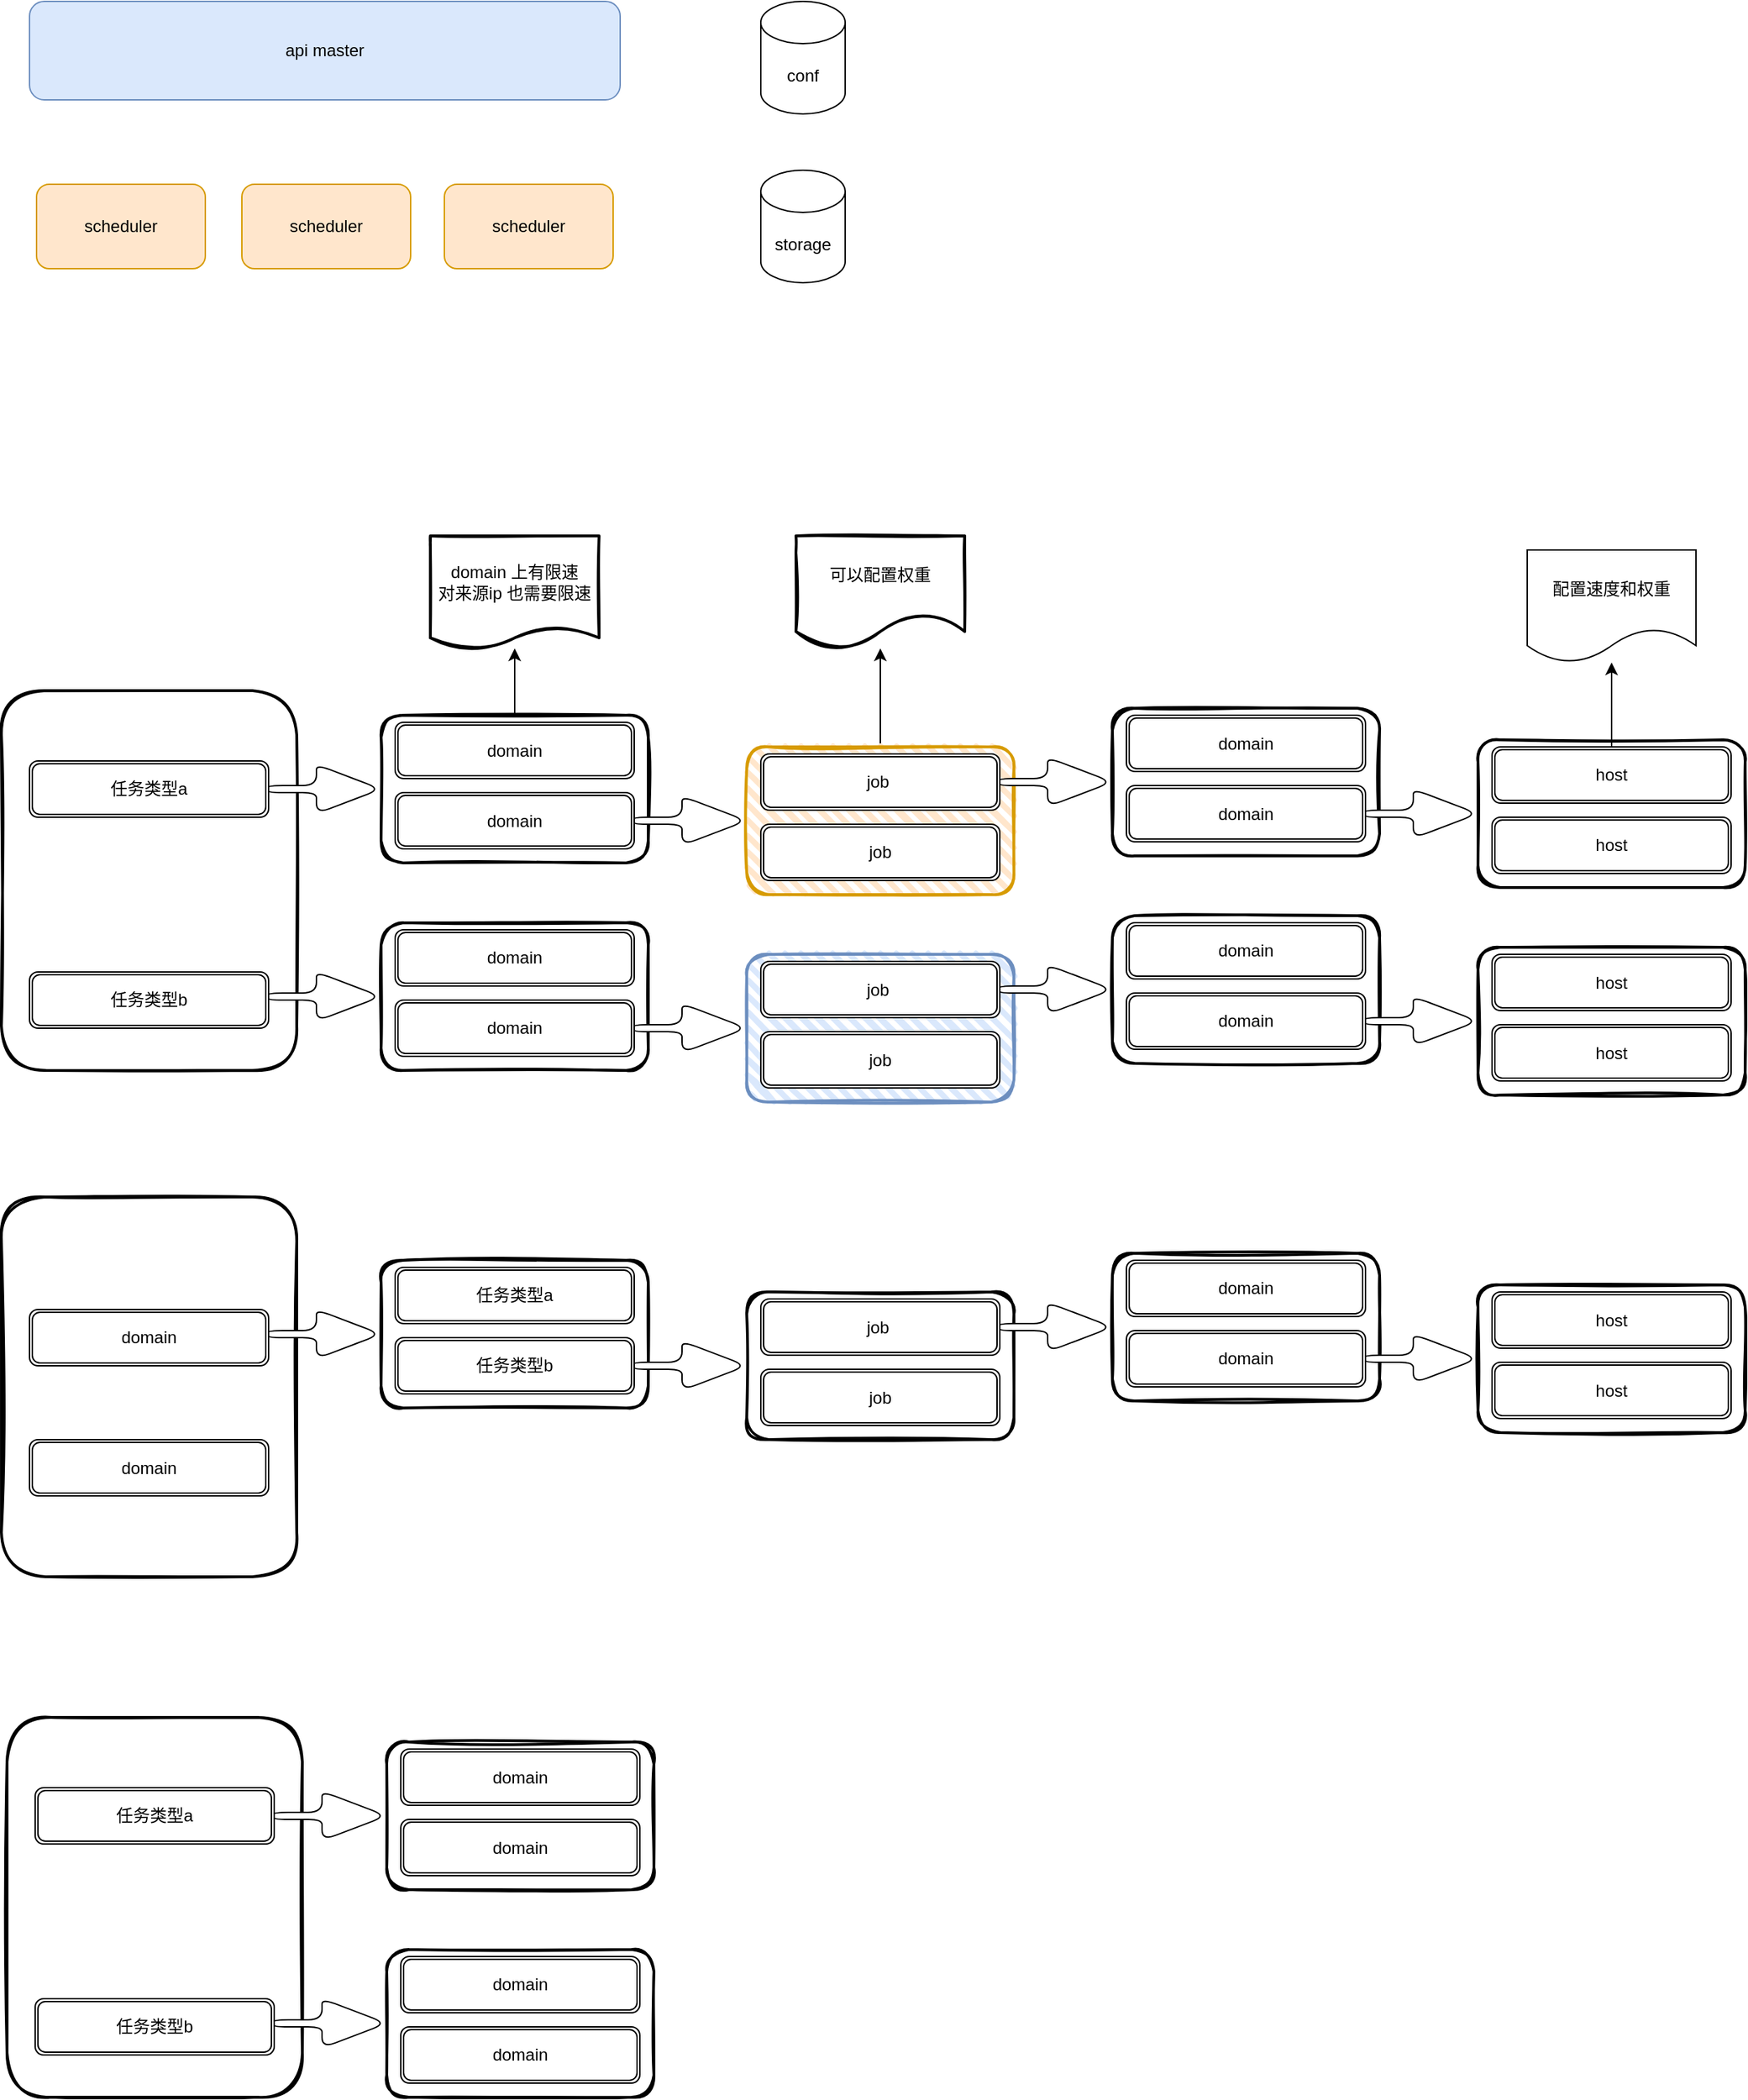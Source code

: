 <mxfile version="22.1.21" type="github">
  <diagram name="第 1 页" id="7OCZ1RDxA4IU_BFXRlvN">
    <mxGraphModel dx="1194" dy="825" grid="1" gridSize="10" guides="1" tooltips="1" connect="1" arrows="1" fold="1" page="1" pageScale="1" pageWidth="827" pageHeight="1169" math="0" shadow="0">
      <root>
        <mxCell id="0" />
        <mxCell id="1" parent="0" />
        <mxCell id="VfApcQun3oGLliwtw2v2-77" value="" style="rounded=1;whiteSpace=wrap;html=1;strokeWidth=2;fillWeight=4;hachureGap=8;hachureAngle=45;fillColor=none;sketch=1;" vertex="1" parent="1">
          <mxGeometry x="200" y="1070" width="210" height="270" as="geometry" />
        </mxCell>
        <mxCell id="u7mWstNdVEfBvIGVcYJ4-1" value="api master" style="rounded=1;whiteSpace=wrap;html=1;fillColor=#dae8fc;strokeColor=#6c8ebf;" parent="1" vertex="1">
          <mxGeometry x="220" y="220" width="420" height="70" as="geometry" />
        </mxCell>
        <mxCell id="u7mWstNdVEfBvIGVcYJ4-3" value="scheduler" style="rounded=1;whiteSpace=wrap;html=1;fillColor=#ffe6cc;strokeColor=#d79b00;" parent="1" vertex="1">
          <mxGeometry x="225" y="350" width="120" height="60" as="geometry" />
        </mxCell>
        <mxCell id="u7mWstNdVEfBvIGVcYJ4-4" value="scheduler" style="rounded=1;whiteSpace=wrap;html=1;fillColor=#ffe6cc;strokeColor=#d79b00;" parent="1" vertex="1">
          <mxGeometry x="371" y="350" width="120" height="60" as="geometry" />
        </mxCell>
        <mxCell id="u7mWstNdVEfBvIGVcYJ4-5" value="scheduler" style="rounded=1;whiteSpace=wrap;html=1;fillColor=#ffe6cc;strokeColor=#d79b00;" parent="1" vertex="1">
          <mxGeometry x="515" y="350" width="120" height="60" as="geometry" />
        </mxCell>
        <mxCell id="u7mWstNdVEfBvIGVcYJ4-6" value="conf" style="shape=cylinder3;whiteSpace=wrap;html=1;boundedLbl=1;backgroundOutline=1;size=15;" parent="1" vertex="1">
          <mxGeometry x="740" y="220" width="60" height="80" as="geometry" />
        </mxCell>
        <mxCell id="u7mWstNdVEfBvIGVcYJ4-7" value="storage" style="shape=cylinder3;whiteSpace=wrap;html=1;boundedLbl=1;backgroundOutline=1;size=15;" parent="1" vertex="1">
          <mxGeometry x="740" y="340" width="60" height="80" as="geometry" />
        </mxCell>
        <mxCell id="VfApcQun3oGLliwtw2v2-2" value="" style="rounded=1;whiteSpace=wrap;html=1;strokeWidth=2;fillWeight=4;hachureGap=8;hachureAngle=45;fillColor=none;sketch=1;" vertex="1" parent="1">
          <mxGeometry x="200" y="710" width="210" height="270" as="geometry" />
        </mxCell>
        <mxCell id="VfApcQun3oGLliwtw2v2-4" value="任务类型a" style="shape=ext;double=1;rounded=1;whiteSpace=wrap;html=1;" vertex="1" parent="1">
          <mxGeometry x="220" y="760" width="170" height="40" as="geometry" />
        </mxCell>
        <mxCell id="VfApcQun3oGLliwtw2v2-5" value="任务类型b" style="shape=ext;double=1;rounded=1;whiteSpace=wrap;html=1;" vertex="1" parent="1">
          <mxGeometry x="220" y="910" width="170" height="40" as="geometry" />
        </mxCell>
        <mxCell id="VfApcQun3oGLliwtw2v2-7" value="" style="shape=singleArrow;whiteSpace=wrap;html=1;arrowWidth=0.143;arrowSize=0.575;rounded=1;" vertex="1" parent="1">
          <mxGeometry x="390" y="762.5" width="80" height="35" as="geometry" />
        </mxCell>
        <mxCell id="VfApcQun3oGLliwtw2v2-25" value="" style="edgeStyle=orthogonalEdgeStyle;rounded=0;orthogonalLoop=1;jettySize=auto;html=1;" edge="1" parent="1" source="VfApcQun3oGLliwtw2v2-9" target="VfApcQun3oGLliwtw2v2-24">
          <mxGeometry relative="1" as="geometry" />
        </mxCell>
        <mxCell id="VfApcQun3oGLliwtw2v2-9" value="" style="rounded=1;whiteSpace=wrap;html=1;strokeWidth=2;fillWeight=4;hachureGap=8;hachureAngle=45;fillColor=none;sketch=1;" vertex="1" parent="1">
          <mxGeometry x="470" y="727.5" width="190" height="105" as="geometry" />
        </mxCell>
        <mxCell id="VfApcQun3oGLliwtw2v2-10" value="domain" style="shape=ext;double=1;rounded=1;whiteSpace=wrap;html=1;" vertex="1" parent="1">
          <mxGeometry x="480" y="732.5" width="170" height="40" as="geometry" />
        </mxCell>
        <mxCell id="VfApcQun3oGLliwtw2v2-11" value="domain" style="shape=ext;double=1;rounded=1;whiteSpace=wrap;html=1;" vertex="1" parent="1">
          <mxGeometry x="480" y="782.5" width="170" height="40" as="geometry" />
        </mxCell>
        <mxCell id="VfApcQun3oGLliwtw2v2-12" value="" style="shape=singleArrow;whiteSpace=wrap;html=1;arrowWidth=0.143;arrowSize=0.575;rounded=1;" vertex="1" parent="1">
          <mxGeometry x="650" y="785" width="80" height="35" as="geometry" />
        </mxCell>
        <mxCell id="VfApcQun3oGLliwtw2v2-27" value="" style="edgeStyle=orthogonalEdgeStyle;rounded=0;orthogonalLoop=1;jettySize=auto;html=1;" edge="1" parent="1" source="VfApcQun3oGLliwtw2v2-13" target="VfApcQun3oGLliwtw2v2-26">
          <mxGeometry relative="1" as="geometry" />
        </mxCell>
        <mxCell id="VfApcQun3oGLliwtw2v2-13" value="" style="rounded=1;whiteSpace=wrap;html=1;strokeWidth=2;fillWeight=4;hachureGap=8;hachureAngle=45;fillColor=#ffe6cc;sketch=1;strokeColor=#d79b00;" vertex="1" parent="1">
          <mxGeometry x="730" y="750" width="190" height="105" as="geometry" />
        </mxCell>
        <mxCell id="VfApcQun3oGLliwtw2v2-14" value="job&amp;nbsp;" style="shape=ext;double=1;rounded=1;whiteSpace=wrap;html=1;" vertex="1" parent="1">
          <mxGeometry x="740" y="755" width="170" height="40" as="geometry" />
        </mxCell>
        <mxCell id="VfApcQun3oGLliwtw2v2-15" value="job" style="shape=ext;double=1;rounded=1;whiteSpace=wrap;html=1;" vertex="1" parent="1">
          <mxGeometry x="740" y="805" width="170" height="40" as="geometry" />
        </mxCell>
        <mxCell id="VfApcQun3oGLliwtw2v2-16" value="" style="shape=singleArrow;whiteSpace=wrap;html=1;arrowWidth=0.143;arrowSize=0.575;rounded=1;" vertex="1" parent="1">
          <mxGeometry x="910" y="757.5" width="80" height="35" as="geometry" />
        </mxCell>
        <mxCell id="VfApcQun3oGLliwtw2v2-17" value="" style="rounded=1;whiteSpace=wrap;html=1;strokeWidth=2;fillWeight=4;hachureGap=8;hachureAngle=45;fillColor=none;sketch=1;" vertex="1" parent="1">
          <mxGeometry x="990" y="722.5" width="190" height="105" as="geometry" />
        </mxCell>
        <mxCell id="VfApcQun3oGLliwtw2v2-18" value="domain" style="shape=ext;double=1;rounded=1;whiteSpace=wrap;html=1;" vertex="1" parent="1">
          <mxGeometry x="1000" y="727.5" width="170" height="40" as="geometry" />
        </mxCell>
        <mxCell id="VfApcQun3oGLliwtw2v2-19" value="domain" style="shape=ext;double=1;rounded=1;whiteSpace=wrap;html=1;" vertex="1" parent="1">
          <mxGeometry x="1000" y="777.5" width="170" height="40" as="geometry" />
        </mxCell>
        <mxCell id="VfApcQun3oGLliwtw2v2-20" value="" style="shape=singleArrow;whiteSpace=wrap;html=1;arrowWidth=0.143;arrowSize=0.575;rounded=1;" vertex="1" parent="1">
          <mxGeometry x="1170" y="780" width="80" height="35" as="geometry" />
        </mxCell>
        <mxCell id="VfApcQun3oGLliwtw2v2-21" value="" style="rounded=1;whiteSpace=wrap;html=1;strokeWidth=2;fillWeight=4;hachureGap=8;hachureAngle=45;fillColor=none;sketch=1;" vertex="1" parent="1">
          <mxGeometry x="1250" y="745" width="190" height="105" as="geometry" />
        </mxCell>
        <mxCell id="VfApcQun3oGLliwtw2v2-29" value="" style="edgeStyle=orthogonalEdgeStyle;rounded=0;orthogonalLoop=1;jettySize=auto;html=1;" edge="1" parent="1" source="VfApcQun3oGLliwtw2v2-22" target="VfApcQun3oGLliwtw2v2-28">
          <mxGeometry relative="1" as="geometry" />
        </mxCell>
        <mxCell id="VfApcQun3oGLliwtw2v2-22" value="host" style="shape=ext;double=1;rounded=1;whiteSpace=wrap;html=1;" vertex="1" parent="1">
          <mxGeometry x="1260" y="750" width="170" height="40" as="geometry" />
        </mxCell>
        <mxCell id="VfApcQun3oGLliwtw2v2-23" value="host" style="shape=ext;double=1;rounded=1;whiteSpace=wrap;html=1;" vertex="1" parent="1">
          <mxGeometry x="1260" y="800" width="170" height="40" as="geometry" />
        </mxCell>
        <mxCell id="VfApcQun3oGLliwtw2v2-24" value="domain 上有限速&lt;br&gt;对来源ip 也需要限速" style="shape=document;whiteSpace=wrap;html=1;boundedLbl=1;fillColor=none;rounded=1;strokeWidth=2;fillWeight=4;hachureGap=8;hachureAngle=45;sketch=1;size=0.188;" vertex="1" parent="1">
          <mxGeometry x="505" y="600" width="120" height="80" as="geometry" />
        </mxCell>
        <mxCell id="VfApcQun3oGLliwtw2v2-26" value="可以配置权重" style="shape=document;whiteSpace=wrap;html=1;boundedLbl=1;fillColor=none;rounded=1;strokeWidth=2;fillWeight=4;hachureGap=8;hachureAngle=45;sketch=1;" vertex="1" parent="1">
          <mxGeometry x="765" y="600" width="120" height="80" as="geometry" />
        </mxCell>
        <mxCell id="VfApcQun3oGLliwtw2v2-28" value="配置速度和权重" style="shape=document;whiteSpace=wrap;html=1;boundedLbl=1;rounded=1;" vertex="1" parent="1">
          <mxGeometry x="1285" y="610" width="120" height="80" as="geometry" />
        </mxCell>
        <mxCell id="VfApcQun3oGLliwtw2v2-30" value="" style="shape=singleArrow;whiteSpace=wrap;html=1;arrowWidth=0.143;arrowSize=0.575;rounded=1;" vertex="1" parent="1">
          <mxGeometry x="390" y="910" width="80" height="35" as="geometry" />
        </mxCell>
        <mxCell id="VfApcQun3oGLliwtw2v2-31" value="" style="rounded=1;whiteSpace=wrap;html=1;strokeWidth=2;fillWeight=4;hachureGap=8;hachureAngle=45;fillColor=none;sketch=1;" vertex="1" parent="1">
          <mxGeometry x="470" y="875" width="190" height="105" as="geometry" />
        </mxCell>
        <mxCell id="VfApcQun3oGLliwtw2v2-32" value="domain" style="shape=ext;double=1;rounded=1;whiteSpace=wrap;html=1;" vertex="1" parent="1">
          <mxGeometry x="480" y="880" width="170" height="40" as="geometry" />
        </mxCell>
        <mxCell id="VfApcQun3oGLliwtw2v2-33" value="domain" style="shape=ext;double=1;rounded=1;whiteSpace=wrap;html=1;" vertex="1" parent="1">
          <mxGeometry x="480" y="930" width="170" height="40" as="geometry" />
        </mxCell>
        <mxCell id="VfApcQun3oGLliwtw2v2-34" value="" style="shape=singleArrow;whiteSpace=wrap;html=1;arrowWidth=0.143;arrowSize=0.575;rounded=1;" vertex="1" parent="1">
          <mxGeometry x="650" y="932.5" width="80" height="35" as="geometry" />
        </mxCell>
        <mxCell id="VfApcQun3oGLliwtw2v2-35" value="" style="rounded=1;whiteSpace=wrap;html=1;strokeWidth=2;fillWeight=4;hachureGap=8;hachureAngle=45;fillColor=#dae8fc;sketch=1;strokeColor=#6c8ebf;" vertex="1" parent="1">
          <mxGeometry x="730" y="897.5" width="190" height="105" as="geometry" />
        </mxCell>
        <mxCell id="VfApcQun3oGLliwtw2v2-36" value="job&amp;nbsp;" style="shape=ext;double=1;rounded=1;whiteSpace=wrap;html=1;" vertex="1" parent="1">
          <mxGeometry x="740" y="902.5" width="170" height="40" as="geometry" />
        </mxCell>
        <mxCell id="VfApcQun3oGLliwtw2v2-37" value="job" style="shape=ext;double=1;rounded=1;whiteSpace=wrap;html=1;" vertex="1" parent="1">
          <mxGeometry x="740" y="952.5" width="170" height="40" as="geometry" />
        </mxCell>
        <mxCell id="VfApcQun3oGLliwtw2v2-38" value="" style="shape=singleArrow;whiteSpace=wrap;html=1;arrowWidth=0.143;arrowSize=0.575;rounded=1;" vertex="1" parent="1">
          <mxGeometry x="910" y="905" width="80" height="35" as="geometry" />
        </mxCell>
        <mxCell id="VfApcQun3oGLliwtw2v2-39" value="" style="rounded=1;whiteSpace=wrap;html=1;strokeWidth=2;fillWeight=4;hachureGap=8;hachureAngle=45;fillColor=none;sketch=1;" vertex="1" parent="1">
          <mxGeometry x="990" y="870" width="190" height="105" as="geometry" />
        </mxCell>
        <mxCell id="VfApcQun3oGLliwtw2v2-40" value="domain" style="shape=ext;double=1;rounded=1;whiteSpace=wrap;html=1;" vertex="1" parent="1">
          <mxGeometry x="1000" y="875" width="170" height="40" as="geometry" />
        </mxCell>
        <mxCell id="VfApcQun3oGLliwtw2v2-41" value="domain" style="shape=ext;double=1;rounded=1;whiteSpace=wrap;html=1;" vertex="1" parent="1">
          <mxGeometry x="1000" y="925" width="170" height="40" as="geometry" />
        </mxCell>
        <mxCell id="VfApcQun3oGLliwtw2v2-42" value="" style="shape=singleArrow;whiteSpace=wrap;html=1;arrowWidth=0.143;arrowSize=0.575;rounded=1;" vertex="1" parent="1">
          <mxGeometry x="1170" y="927.5" width="80" height="35" as="geometry" />
        </mxCell>
        <mxCell id="VfApcQun3oGLliwtw2v2-43" value="" style="rounded=1;whiteSpace=wrap;html=1;strokeWidth=2;fillWeight=4;hachureGap=8;hachureAngle=45;fillColor=none;sketch=1;" vertex="1" parent="1">
          <mxGeometry x="1250" y="892.5" width="190" height="105" as="geometry" />
        </mxCell>
        <mxCell id="VfApcQun3oGLliwtw2v2-44" value="host" style="shape=ext;double=1;rounded=1;whiteSpace=wrap;html=1;" vertex="1" parent="1">
          <mxGeometry x="1260" y="897.5" width="170" height="40" as="geometry" />
        </mxCell>
        <mxCell id="VfApcQun3oGLliwtw2v2-45" value="host" style="shape=ext;double=1;rounded=1;whiteSpace=wrap;html=1;" vertex="1" parent="1">
          <mxGeometry x="1260" y="947.5" width="170" height="40" as="geometry" />
        </mxCell>
        <mxCell id="VfApcQun3oGLliwtw2v2-60" value="domain" style="shape=ext;double=1;rounded=1;whiteSpace=wrap;html=1;" vertex="1" parent="1">
          <mxGeometry x="220" y="1150" width="170" height="40" as="geometry" />
        </mxCell>
        <mxCell id="VfApcQun3oGLliwtw2v2-61" value="" style="shape=singleArrow;whiteSpace=wrap;html=1;arrowWidth=0.143;arrowSize=0.575;rounded=1;" vertex="1" parent="1">
          <mxGeometry x="390" y="1150" width="80" height="35" as="geometry" />
        </mxCell>
        <mxCell id="VfApcQun3oGLliwtw2v2-62" value="" style="rounded=1;whiteSpace=wrap;html=1;strokeWidth=2;fillWeight=4;hachureGap=8;hachureAngle=45;fillColor=none;sketch=1;" vertex="1" parent="1">
          <mxGeometry x="470" y="1115" width="190" height="105" as="geometry" />
        </mxCell>
        <mxCell id="VfApcQun3oGLliwtw2v2-63" value="任务类型a" style="shape=ext;double=1;rounded=1;whiteSpace=wrap;html=1;" vertex="1" parent="1">
          <mxGeometry x="480" y="1120" width="170" height="40" as="geometry" />
        </mxCell>
        <mxCell id="VfApcQun3oGLliwtw2v2-64" value="任务类型b" style="shape=ext;double=1;rounded=1;whiteSpace=wrap;html=1;" vertex="1" parent="1">
          <mxGeometry x="480" y="1170" width="170" height="40" as="geometry" />
        </mxCell>
        <mxCell id="VfApcQun3oGLliwtw2v2-65" value="" style="shape=singleArrow;whiteSpace=wrap;html=1;arrowWidth=0.143;arrowSize=0.575;rounded=1;" vertex="1" parent="1">
          <mxGeometry x="650" y="1172.5" width="80" height="35" as="geometry" />
        </mxCell>
        <mxCell id="VfApcQun3oGLliwtw2v2-66" value="" style="rounded=1;whiteSpace=wrap;html=1;strokeWidth=2;fillWeight=4;hachureGap=8;hachureAngle=45;sketch=1;" vertex="1" parent="1">
          <mxGeometry x="730" y="1137.5" width="190" height="105" as="geometry" />
        </mxCell>
        <mxCell id="VfApcQun3oGLliwtw2v2-67" value="job&amp;nbsp;" style="shape=ext;double=1;rounded=1;whiteSpace=wrap;html=1;" vertex="1" parent="1">
          <mxGeometry x="740" y="1142.5" width="170" height="40" as="geometry" />
        </mxCell>
        <mxCell id="VfApcQun3oGLliwtw2v2-68" value="job" style="shape=ext;double=1;rounded=1;whiteSpace=wrap;html=1;" vertex="1" parent="1">
          <mxGeometry x="740" y="1192.5" width="170" height="40" as="geometry" />
        </mxCell>
        <mxCell id="VfApcQun3oGLliwtw2v2-69" value="" style="shape=singleArrow;whiteSpace=wrap;html=1;arrowWidth=0.143;arrowSize=0.575;rounded=1;" vertex="1" parent="1">
          <mxGeometry x="910" y="1145" width="80" height="35" as="geometry" />
        </mxCell>
        <mxCell id="VfApcQun3oGLliwtw2v2-70" value="" style="rounded=1;whiteSpace=wrap;html=1;strokeWidth=2;fillWeight=4;hachureGap=8;hachureAngle=45;fillColor=none;sketch=1;" vertex="1" parent="1">
          <mxGeometry x="990" y="1110" width="190" height="105" as="geometry" />
        </mxCell>
        <mxCell id="VfApcQun3oGLliwtw2v2-71" value="domain" style="shape=ext;double=1;rounded=1;whiteSpace=wrap;html=1;" vertex="1" parent="1">
          <mxGeometry x="1000" y="1115" width="170" height="40" as="geometry" />
        </mxCell>
        <mxCell id="VfApcQun3oGLliwtw2v2-72" value="domain" style="shape=ext;double=1;rounded=1;whiteSpace=wrap;html=1;" vertex="1" parent="1">
          <mxGeometry x="1000" y="1165" width="170" height="40" as="geometry" />
        </mxCell>
        <mxCell id="VfApcQun3oGLliwtw2v2-73" value="" style="shape=singleArrow;whiteSpace=wrap;html=1;arrowWidth=0.143;arrowSize=0.575;rounded=1;" vertex="1" parent="1">
          <mxGeometry x="1170" y="1167.5" width="80" height="35" as="geometry" />
        </mxCell>
        <mxCell id="VfApcQun3oGLliwtw2v2-74" value="" style="rounded=1;whiteSpace=wrap;html=1;strokeWidth=2;fillWeight=4;hachureGap=8;hachureAngle=45;fillColor=none;sketch=1;" vertex="1" parent="1">
          <mxGeometry x="1250" y="1132.5" width="190" height="105" as="geometry" />
        </mxCell>
        <mxCell id="VfApcQun3oGLliwtw2v2-75" value="host" style="shape=ext;double=1;rounded=1;whiteSpace=wrap;html=1;" vertex="1" parent="1">
          <mxGeometry x="1260" y="1137.5" width="170" height="40" as="geometry" />
        </mxCell>
        <mxCell id="VfApcQun3oGLliwtw2v2-76" value="host" style="shape=ext;double=1;rounded=1;whiteSpace=wrap;html=1;" vertex="1" parent="1">
          <mxGeometry x="1260" y="1187.5" width="170" height="40" as="geometry" />
        </mxCell>
        <mxCell id="VfApcQun3oGLliwtw2v2-78" value="domain" style="shape=ext;double=1;rounded=1;whiteSpace=wrap;html=1;" vertex="1" parent="1">
          <mxGeometry x="220" y="1242.5" width="170" height="40" as="geometry" />
        </mxCell>
        <mxCell id="VfApcQun3oGLliwtw2v2-82" value="" style="rounded=1;whiteSpace=wrap;html=1;strokeWidth=2;fillWeight=4;hachureGap=8;hachureAngle=45;fillColor=none;sketch=1;" vertex="1" parent="1">
          <mxGeometry x="204" y="1440" width="210" height="270" as="geometry" />
        </mxCell>
        <mxCell id="VfApcQun3oGLliwtw2v2-83" value="任务类型a" style="shape=ext;double=1;rounded=1;whiteSpace=wrap;html=1;" vertex="1" parent="1">
          <mxGeometry x="224" y="1490" width="170" height="40" as="geometry" />
        </mxCell>
        <mxCell id="VfApcQun3oGLliwtw2v2-84" value="任务类型b" style="shape=ext;double=1;rounded=1;whiteSpace=wrap;html=1;" vertex="1" parent="1">
          <mxGeometry x="224" y="1640" width="170" height="40" as="geometry" />
        </mxCell>
        <mxCell id="VfApcQun3oGLliwtw2v2-85" value="" style="shape=singleArrow;whiteSpace=wrap;html=1;arrowWidth=0.143;arrowSize=0.575;rounded=1;" vertex="1" parent="1">
          <mxGeometry x="394" y="1492.5" width="80" height="35" as="geometry" />
        </mxCell>
        <mxCell id="VfApcQun3oGLliwtw2v2-86" value="" style="rounded=1;whiteSpace=wrap;html=1;strokeWidth=2;fillWeight=4;hachureGap=8;hachureAngle=45;fillColor=none;sketch=1;" vertex="1" parent="1">
          <mxGeometry x="474" y="1457.5" width="190" height="105" as="geometry" />
        </mxCell>
        <mxCell id="VfApcQun3oGLliwtw2v2-87" value="domain" style="shape=ext;double=1;rounded=1;whiteSpace=wrap;html=1;" vertex="1" parent="1">
          <mxGeometry x="484" y="1462.5" width="170" height="40" as="geometry" />
        </mxCell>
        <mxCell id="VfApcQun3oGLliwtw2v2-88" value="domain" style="shape=ext;double=1;rounded=1;whiteSpace=wrap;html=1;" vertex="1" parent="1">
          <mxGeometry x="484" y="1512.5" width="170" height="40" as="geometry" />
        </mxCell>
        <mxCell id="VfApcQun3oGLliwtw2v2-89" value="" style="shape=singleArrow;whiteSpace=wrap;html=1;arrowWidth=0.143;arrowSize=0.575;rounded=1;" vertex="1" parent="1">
          <mxGeometry x="394" y="1640" width="80" height="35" as="geometry" />
        </mxCell>
        <mxCell id="VfApcQun3oGLliwtw2v2-90" value="" style="rounded=1;whiteSpace=wrap;html=1;strokeWidth=2;fillWeight=4;hachureGap=8;hachureAngle=45;fillColor=none;sketch=1;" vertex="1" parent="1">
          <mxGeometry x="474" y="1605" width="190" height="105" as="geometry" />
        </mxCell>
        <mxCell id="VfApcQun3oGLliwtw2v2-91" value="domain" style="shape=ext;double=1;rounded=1;whiteSpace=wrap;html=1;" vertex="1" parent="1">
          <mxGeometry x="484" y="1610" width="170" height="40" as="geometry" />
        </mxCell>
        <mxCell id="VfApcQun3oGLliwtw2v2-92" value="domain" style="shape=ext;double=1;rounded=1;whiteSpace=wrap;html=1;" vertex="1" parent="1">
          <mxGeometry x="484" y="1660" width="170" height="40" as="geometry" />
        </mxCell>
      </root>
    </mxGraphModel>
  </diagram>
</mxfile>
